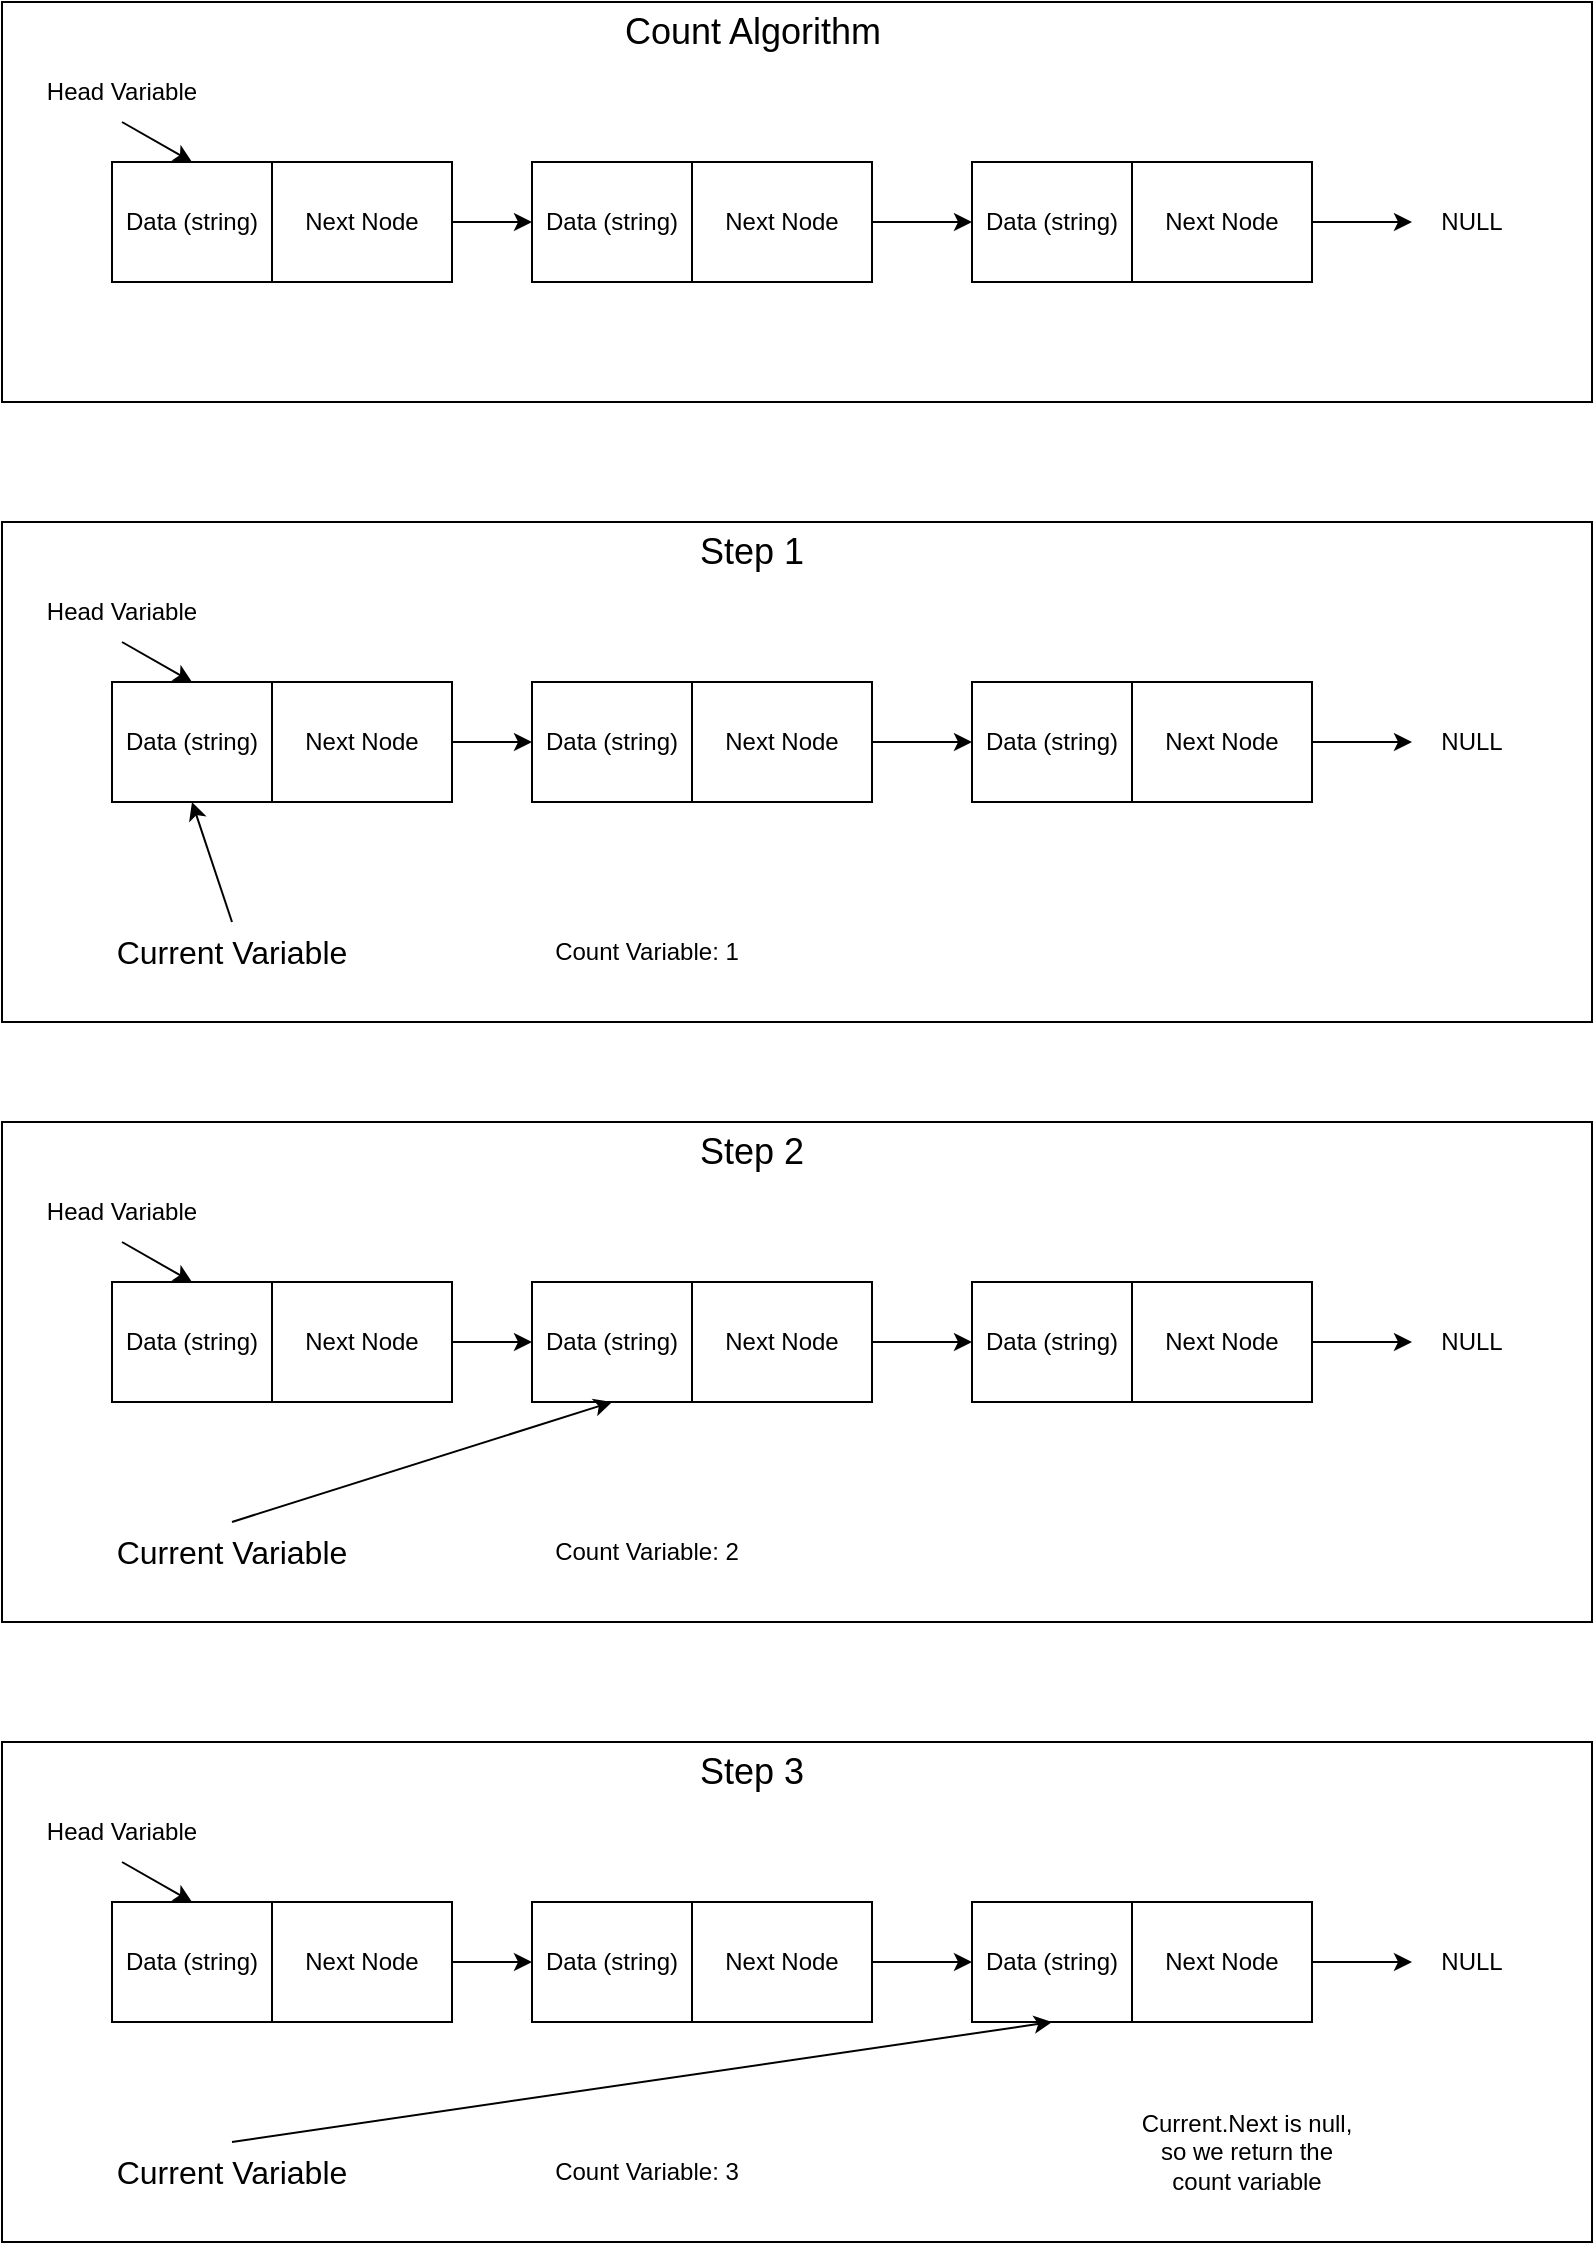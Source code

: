 <mxfile>
    <diagram id="qVv9rkjGiB15dYOgQkgS" name="Page-1">
        <mxGraphModel dx="1290" dy="759" grid="1" gridSize="10" guides="1" tooltips="1" connect="1" arrows="1" fold="1" page="1" pageScale="1" pageWidth="850" pageHeight="1100" math="0" shadow="0">
            <root>
                <mxCell id="0"/>
                <mxCell id="1" parent="0"/>
                <mxCell id="17" value="" style="rounded=0;whiteSpace=wrap;html=1;" parent="1" vertex="1">
                    <mxGeometry y="150" width="795" height="200" as="geometry"/>
                </mxCell>
                <mxCell id="2" value="Data (string)" style="rounded=0;whiteSpace=wrap;html=1;" parent="1" vertex="1">
                    <mxGeometry x="55" y="230" width="80" height="60" as="geometry"/>
                </mxCell>
                <mxCell id="4" style="edgeStyle=none;html=1;exitX=0.5;exitY=1;exitDx=0;exitDy=0;entryX=0.5;entryY=0;entryDx=0;entryDy=0;" parent="1" source="3" target="2" edge="1">
                    <mxGeometry relative="1" as="geometry"/>
                </mxCell>
                <mxCell id="3" value="Head Variable" style="text;html=1;strokeColor=none;fillColor=none;align=center;verticalAlign=middle;whiteSpace=wrap;rounded=0;" parent="1" vertex="1">
                    <mxGeometry x="5" y="180" width="110" height="30" as="geometry"/>
                </mxCell>
                <mxCell id="10" value="" style="edgeStyle=none;html=1;" parent="1" source="5" target="6" edge="1">
                    <mxGeometry relative="1" as="geometry"/>
                </mxCell>
                <mxCell id="5" value="Next Node" style="rounded=0;whiteSpace=wrap;html=1;" parent="1" vertex="1">
                    <mxGeometry x="135" y="230" width="90" height="60" as="geometry"/>
                </mxCell>
                <mxCell id="6" value="Data (string)" style="rounded=0;whiteSpace=wrap;html=1;" parent="1" vertex="1">
                    <mxGeometry x="265" y="230" width="80" height="60" as="geometry"/>
                </mxCell>
                <mxCell id="13" style="edgeStyle=none;html=1;exitX=1;exitY=0.5;exitDx=0;exitDy=0;entryX=0;entryY=0.5;entryDx=0;entryDy=0;" parent="1" source="7" target="8" edge="1">
                    <mxGeometry relative="1" as="geometry"/>
                </mxCell>
                <mxCell id="7" value="Next Node" style="rounded=0;whiteSpace=wrap;html=1;" parent="1" vertex="1">
                    <mxGeometry x="345" y="230" width="90" height="60" as="geometry"/>
                </mxCell>
                <mxCell id="8" value="Data (string)" style="rounded=0;whiteSpace=wrap;html=1;" parent="1" vertex="1">
                    <mxGeometry x="485" y="230" width="80" height="60" as="geometry"/>
                </mxCell>
                <mxCell id="15" style="edgeStyle=none;html=1;exitX=1;exitY=0.5;exitDx=0;exitDy=0;entryX=0;entryY=0.5;entryDx=0;entryDy=0;" parent="1" source="9" target="14" edge="1">
                    <mxGeometry relative="1" as="geometry"/>
                </mxCell>
                <mxCell id="9" value="Next Node" style="rounded=0;whiteSpace=wrap;html=1;" parent="1" vertex="1">
                    <mxGeometry x="565" y="230" width="90" height="60" as="geometry"/>
                </mxCell>
                <mxCell id="14" value="NULL" style="text;html=1;strokeColor=none;fillColor=none;align=center;verticalAlign=middle;whiteSpace=wrap;rounded=0;" parent="1" vertex="1">
                    <mxGeometry x="705" y="245" width="60" height="30" as="geometry"/>
                </mxCell>
                <mxCell id="16" value="&lt;font style=&quot;font-size: 18px;&quot;&gt;Count Algorithm&lt;/font&gt;" style="text;html=1;strokeColor=none;fillColor=none;align=center;verticalAlign=middle;whiteSpace=wrap;rounded=0;" parent="1" vertex="1">
                    <mxGeometry x="247.5" y="150" width="255" height="30" as="geometry"/>
                </mxCell>
                <mxCell id="18" value="" style="rounded=0;whiteSpace=wrap;html=1;" parent="1" vertex="1">
                    <mxGeometry y="410" width="795" height="250" as="geometry"/>
                </mxCell>
                <mxCell id="19" value="Data (string)" style="rounded=0;whiteSpace=wrap;html=1;" parent="1" vertex="1">
                    <mxGeometry x="55" y="490" width="80" height="60" as="geometry"/>
                </mxCell>
                <mxCell id="20" style="edgeStyle=none;html=1;exitX=0.5;exitY=1;exitDx=0;exitDy=0;entryX=0.5;entryY=0;entryDx=0;entryDy=0;" parent="1" source="21" target="19" edge="1">
                    <mxGeometry relative="1" as="geometry"/>
                </mxCell>
                <mxCell id="21" value="Head Variable" style="text;html=1;strokeColor=none;fillColor=none;align=center;verticalAlign=middle;whiteSpace=wrap;rounded=0;" parent="1" vertex="1">
                    <mxGeometry x="5" y="440" width="110" height="30" as="geometry"/>
                </mxCell>
                <mxCell id="22" value="" style="edgeStyle=none;html=1;" parent="1" source="23" target="24" edge="1">
                    <mxGeometry relative="1" as="geometry"/>
                </mxCell>
                <mxCell id="23" value="Next Node" style="rounded=0;whiteSpace=wrap;html=1;" parent="1" vertex="1">
                    <mxGeometry x="135" y="490" width="90" height="60" as="geometry"/>
                </mxCell>
                <mxCell id="24" value="Data (string)" style="rounded=0;whiteSpace=wrap;html=1;" parent="1" vertex="1">
                    <mxGeometry x="265" y="490" width="80" height="60" as="geometry"/>
                </mxCell>
                <mxCell id="25" style="edgeStyle=none;html=1;exitX=1;exitY=0.5;exitDx=0;exitDy=0;entryX=0;entryY=0.5;entryDx=0;entryDy=0;" parent="1" source="26" target="27" edge="1">
                    <mxGeometry relative="1" as="geometry"/>
                </mxCell>
                <mxCell id="26" value="Next Node" style="rounded=0;whiteSpace=wrap;html=1;" parent="1" vertex="1">
                    <mxGeometry x="345" y="490" width="90" height="60" as="geometry"/>
                </mxCell>
                <mxCell id="27" value="Data (string)" style="rounded=0;whiteSpace=wrap;html=1;" parent="1" vertex="1">
                    <mxGeometry x="485" y="490" width="80" height="60" as="geometry"/>
                </mxCell>
                <mxCell id="28" style="edgeStyle=none;html=1;exitX=1;exitY=0.5;exitDx=0;exitDy=0;entryX=0;entryY=0.5;entryDx=0;entryDy=0;" parent="1" source="29" target="30" edge="1">
                    <mxGeometry relative="1" as="geometry"/>
                </mxCell>
                <mxCell id="29" value="Next Node" style="rounded=0;whiteSpace=wrap;html=1;" parent="1" vertex="1">
                    <mxGeometry x="565" y="490" width="90" height="60" as="geometry"/>
                </mxCell>
                <mxCell id="30" value="NULL" style="text;html=1;strokeColor=none;fillColor=none;align=center;verticalAlign=middle;whiteSpace=wrap;rounded=0;" parent="1" vertex="1">
                    <mxGeometry x="705" y="505" width="60" height="30" as="geometry"/>
                </mxCell>
                <mxCell id="31" value="&lt;font style=&quot;font-size: 18px;&quot;&gt;Step 1&lt;/font&gt;" style="text;html=1;strokeColor=none;fillColor=none;align=center;verticalAlign=middle;whiteSpace=wrap;rounded=0;" parent="1" vertex="1">
                    <mxGeometry x="345" y="410" width="60" height="30" as="geometry"/>
                </mxCell>
                <mxCell id="34" style="edgeStyle=none;html=1;exitX=0.5;exitY=0;exitDx=0;exitDy=0;entryX=0.5;entryY=1;entryDx=0;entryDy=0;fontSize=12;" parent="1" source="32" target="19" edge="1">
                    <mxGeometry relative="1" as="geometry"/>
                </mxCell>
                <mxCell id="32" value="&lt;font size=&quot;3&quot;&gt;Current Variable&lt;/font&gt;" style="text;html=1;strokeColor=none;fillColor=none;align=center;verticalAlign=middle;whiteSpace=wrap;rounded=0;fontSize=18;" parent="1" vertex="1">
                    <mxGeometry x="50" y="610" width="130" height="30" as="geometry"/>
                </mxCell>
                <mxCell id="35" value="Count Variable: 1" style="text;html=1;strokeColor=none;fillColor=none;align=center;verticalAlign=middle;whiteSpace=wrap;rounded=0;fontSize=12;" parent="1" vertex="1">
                    <mxGeometry x="265" y="610" width="115" height="30" as="geometry"/>
                </mxCell>
                <mxCell id="36" value="" style="rounded=0;whiteSpace=wrap;html=1;" parent="1" vertex="1">
                    <mxGeometry y="710" width="795" height="250" as="geometry"/>
                </mxCell>
                <mxCell id="37" value="Data (string)" style="rounded=0;whiteSpace=wrap;html=1;" parent="1" vertex="1">
                    <mxGeometry x="55" y="790" width="80" height="60" as="geometry"/>
                </mxCell>
                <mxCell id="38" style="edgeStyle=none;html=1;exitX=0.5;exitY=1;exitDx=0;exitDy=0;entryX=0.5;entryY=0;entryDx=0;entryDy=0;" parent="1" source="39" target="37" edge="1">
                    <mxGeometry relative="1" as="geometry"/>
                </mxCell>
                <mxCell id="39" value="Head Variable" style="text;html=1;strokeColor=none;fillColor=none;align=center;verticalAlign=middle;whiteSpace=wrap;rounded=0;" parent="1" vertex="1">
                    <mxGeometry x="5" y="740" width="110" height="30" as="geometry"/>
                </mxCell>
                <mxCell id="40" value="" style="edgeStyle=none;html=1;" parent="1" source="41" target="42" edge="1">
                    <mxGeometry relative="1" as="geometry"/>
                </mxCell>
                <mxCell id="41" value="Next Node" style="rounded=0;whiteSpace=wrap;html=1;" parent="1" vertex="1">
                    <mxGeometry x="135" y="790" width="90" height="60" as="geometry"/>
                </mxCell>
                <mxCell id="42" value="Data (string)" style="rounded=0;whiteSpace=wrap;html=1;" parent="1" vertex="1">
                    <mxGeometry x="265" y="790" width="80" height="60" as="geometry"/>
                </mxCell>
                <mxCell id="43" style="edgeStyle=none;html=1;exitX=1;exitY=0.5;exitDx=0;exitDy=0;entryX=0;entryY=0.5;entryDx=0;entryDy=0;" parent="1" source="44" target="45" edge="1">
                    <mxGeometry relative="1" as="geometry"/>
                </mxCell>
                <mxCell id="44" value="Next Node" style="rounded=0;whiteSpace=wrap;html=1;" parent="1" vertex="1">
                    <mxGeometry x="345" y="790" width="90" height="60" as="geometry"/>
                </mxCell>
                <mxCell id="45" value="Data (string)" style="rounded=0;whiteSpace=wrap;html=1;" parent="1" vertex="1">
                    <mxGeometry x="485" y="790" width="80" height="60" as="geometry"/>
                </mxCell>
                <mxCell id="46" style="edgeStyle=none;html=1;exitX=1;exitY=0.5;exitDx=0;exitDy=0;entryX=0;entryY=0.5;entryDx=0;entryDy=0;" parent="1" source="47" target="48" edge="1">
                    <mxGeometry relative="1" as="geometry"/>
                </mxCell>
                <mxCell id="47" value="Next Node" style="rounded=0;whiteSpace=wrap;html=1;" parent="1" vertex="1">
                    <mxGeometry x="565" y="790" width="90" height="60" as="geometry"/>
                </mxCell>
                <mxCell id="48" value="NULL" style="text;html=1;strokeColor=none;fillColor=none;align=center;verticalAlign=middle;whiteSpace=wrap;rounded=0;" parent="1" vertex="1">
                    <mxGeometry x="705" y="805" width="60" height="30" as="geometry"/>
                </mxCell>
                <mxCell id="49" value="&lt;font style=&quot;font-size: 18px;&quot;&gt;Step 2&lt;/font&gt;" style="text;html=1;strokeColor=none;fillColor=none;align=center;verticalAlign=middle;whiteSpace=wrap;rounded=0;" parent="1" vertex="1">
                    <mxGeometry x="345" y="710" width="60" height="30" as="geometry"/>
                </mxCell>
                <mxCell id="50" style="edgeStyle=none;html=1;exitX=0.5;exitY=0;exitDx=0;exitDy=0;entryX=0.5;entryY=1;entryDx=0;entryDy=0;fontSize=12;" parent="1" source="51" target="42" edge="1">
                    <mxGeometry relative="1" as="geometry"/>
                </mxCell>
                <mxCell id="51" value="&lt;font size=&quot;3&quot;&gt;Current Variable&lt;/font&gt;" style="text;html=1;strokeColor=none;fillColor=none;align=center;verticalAlign=middle;whiteSpace=wrap;rounded=0;fontSize=18;" parent="1" vertex="1">
                    <mxGeometry x="50" y="910" width="130" height="30" as="geometry"/>
                </mxCell>
                <mxCell id="52" value="Count Variable: 2" style="text;html=1;strokeColor=none;fillColor=none;align=center;verticalAlign=middle;whiteSpace=wrap;rounded=0;fontSize=12;" parent="1" vertex="1">
                    <mxGeometry x="265" y="910" width="115" height="30" as="geometry"/>
                </mxCell>
                <mxCell id="53" value="" style="rounded=0;whiteSpace=wrap;html=1;" parent="1" vertex="1">
                    <mxGeometry y="1020" width="795" height="250" as="geometry"/>
                </mxCell>
                <mxCell id="54" value="Data (string)" style="rounded=0;whiteSpace=wrap;html=1;" parent="1" vertex="1">
                    <mxGeometry x="55" y="1100" width="80" height="60" as="geometry"/>
                </mxCell>
                <mxCell id="55" style="edgeStyle=none;html=1;exitX=0.5;exitY=1;exitDx=0;exitDy=0;entryX=0.5;entryY=0;entryDx=0;entryDy=0;" parent="1" source="56" target="54" edge="1">
                    <mxGeometry relative="1" as="geometry"/>
                </mxCell>
                <mxCell id="56" value="Head Variable" style="text;html=1;strokeColor=none;fillColor=none;align=center;verticalAlign=middle;whiteSpace=wrap;rounded=0;" parent="1" vertex="1">
                    <mxGeometry x="5" y="1050" width="110" height="30" as="geometry"/>
                </mxCell>
                <mxCell id="57" value="" style="edgeStyle=none;html=1;" parent="1" source="58" target="59" edge="1">
                    <mxGeometry relative="1" as="geometry"/>
                </mxCell>
                <mxCell id="58" value="Next Node" style="rounded=0;whiteSpace=wrap;html=1;" parent="1" vertex="1">
                    <mxGeometry x="135" y="1100" width="90" height="60" as="geometry"/>
                </mxCell>
                <mxCell id="59" value="Data (string)" style="rounded=0;whiteSpace=wrap;html=1;" parent="1" vertex="1">
                    <mxGeometry x="265" y="1100" width="80" height="60" as="geometry"/>
                </mxCell>
                <mxCell id="60" style="edgeStyle=none;html=1;exitX=1;exitY=0.5;exitDx=0;exitDy=0;entryX=0;entryY=0.5;entryDx=0;entryDy=0;" parent="1" source="61" target="62" edge="1">
                    <mxGeometry relative="1" as="geometry"/>
                </mxCell>
                <mxCell id="61" value="Next Node" style="rounded=0;whiteSpace=wrap;html=1;" parent="1" vertex="1">
                    <mxGeometry x="345" y="1100" width="90" height="60" as="geometry"/>
                </mxCell>
                <mxCell id="62" value="Data (string)" style="rounded=0;whiteSpace=wrap;html=1;" parent="1" vertex="1">
                    <mxGeometry x="485" y="1100" width="80" height="60" as="geometry"/>
                </mxCell>
                <mxCell id="63" style="edgeStyle=none;html=1;exitX=1;exitY=0.5;exitDx=0;exitDy=0;entryX=0;entryY=0.5;entryDx=0;entryDy=0;" parent="1" source="64" target="65" edge="1">
                    <mxGeometry relative="1" as="geometry"/>
                </mxCell>
                <mxCell id="64" value="Next Node" style="rounded=0;whiteSpace=wrap;html=1;" parent="1" vertex="1">
                    <mxGeometry x="565" y="1100" width="90" height="60" as="geometry"/>
                </mxCell>
                <mxCell id="65" value="NULL" style="text;html=1;strokeColor=none;fillColor=none;align=center;verticalAlign=middle;whiteSpace=wrap;rounded=0;" parent="1" vertex="1">
                    <mxGeometry x="705" y="1115" width="60" height="30" as="geometry"/>
                </mxCell>
                <mxCell id="66" value="&lt;font style=&quot;font-size: 18px;&quot;&gt;Step 3&lt;/font&gt;" style="text;html=1;strokeColor=none;fillColor=none;align=center;verticalAlign=middle;whiteSpace=wrap;rounded=0;" parent="1" vertex="1">
                    <mxGeometry x="345" y="1020" width="60" height="30" as="geometry"/>
                </mxCell>
                <mxCell id="67" style="edgeStyle=none;html=1;exitX=0.5;exitY=0;exitDx=0;exitDy=0;entryX=0.5;entryY=1;entryDx=0;entryDy=0;fontSize=12;" parent="1" source="68" target="62" edge="1">
                    <mxGeometry relative="1" as="geometry"/>
                </mxCell>
                <mxCell id="68" value="&lt;font size=&quot;3&quot;&gt;Current Variable&lt;/font&gt;" style="text;html=1;strokeColor=none;fillColor=none;align=center;verticalAlign=middle;whiteSpace=wrap;rounded=0;fontSize=18;" parent="1" vertex="1">
                    <mxGeometry x="50" y="1220" width="130" height="30" as="geometry"/>
                </mxCell>
                <mxCell id="69" value="Count Variable: 3" style="text;html=1;strokeColor=none;fillColor=none;align=center;verticalAlign=middle;whiteSpace=wrap;rounded=0;fontSize=12;" parent="1" vertex="1">
                    <mxGeometry x="265" y="1220" width="115" height="30" as="geometry"/>
                </mxCell>
                <mxCell id="70" value="Current.Next is null, so we return the count variable" style="text;html=1;strokeColor=none;fillColor=none;align=center;verticalAlign=middle;whiteSpace=wrap;rounded=0;fontSize=12;" parent="1" vertex="1">
                    <mxGeometry x="565" y="1200" width="115" height="50" as="geometry"/>
                </mxCell>
            </root>
        </mxGraphModel>
    </diagram>
</mxfile>